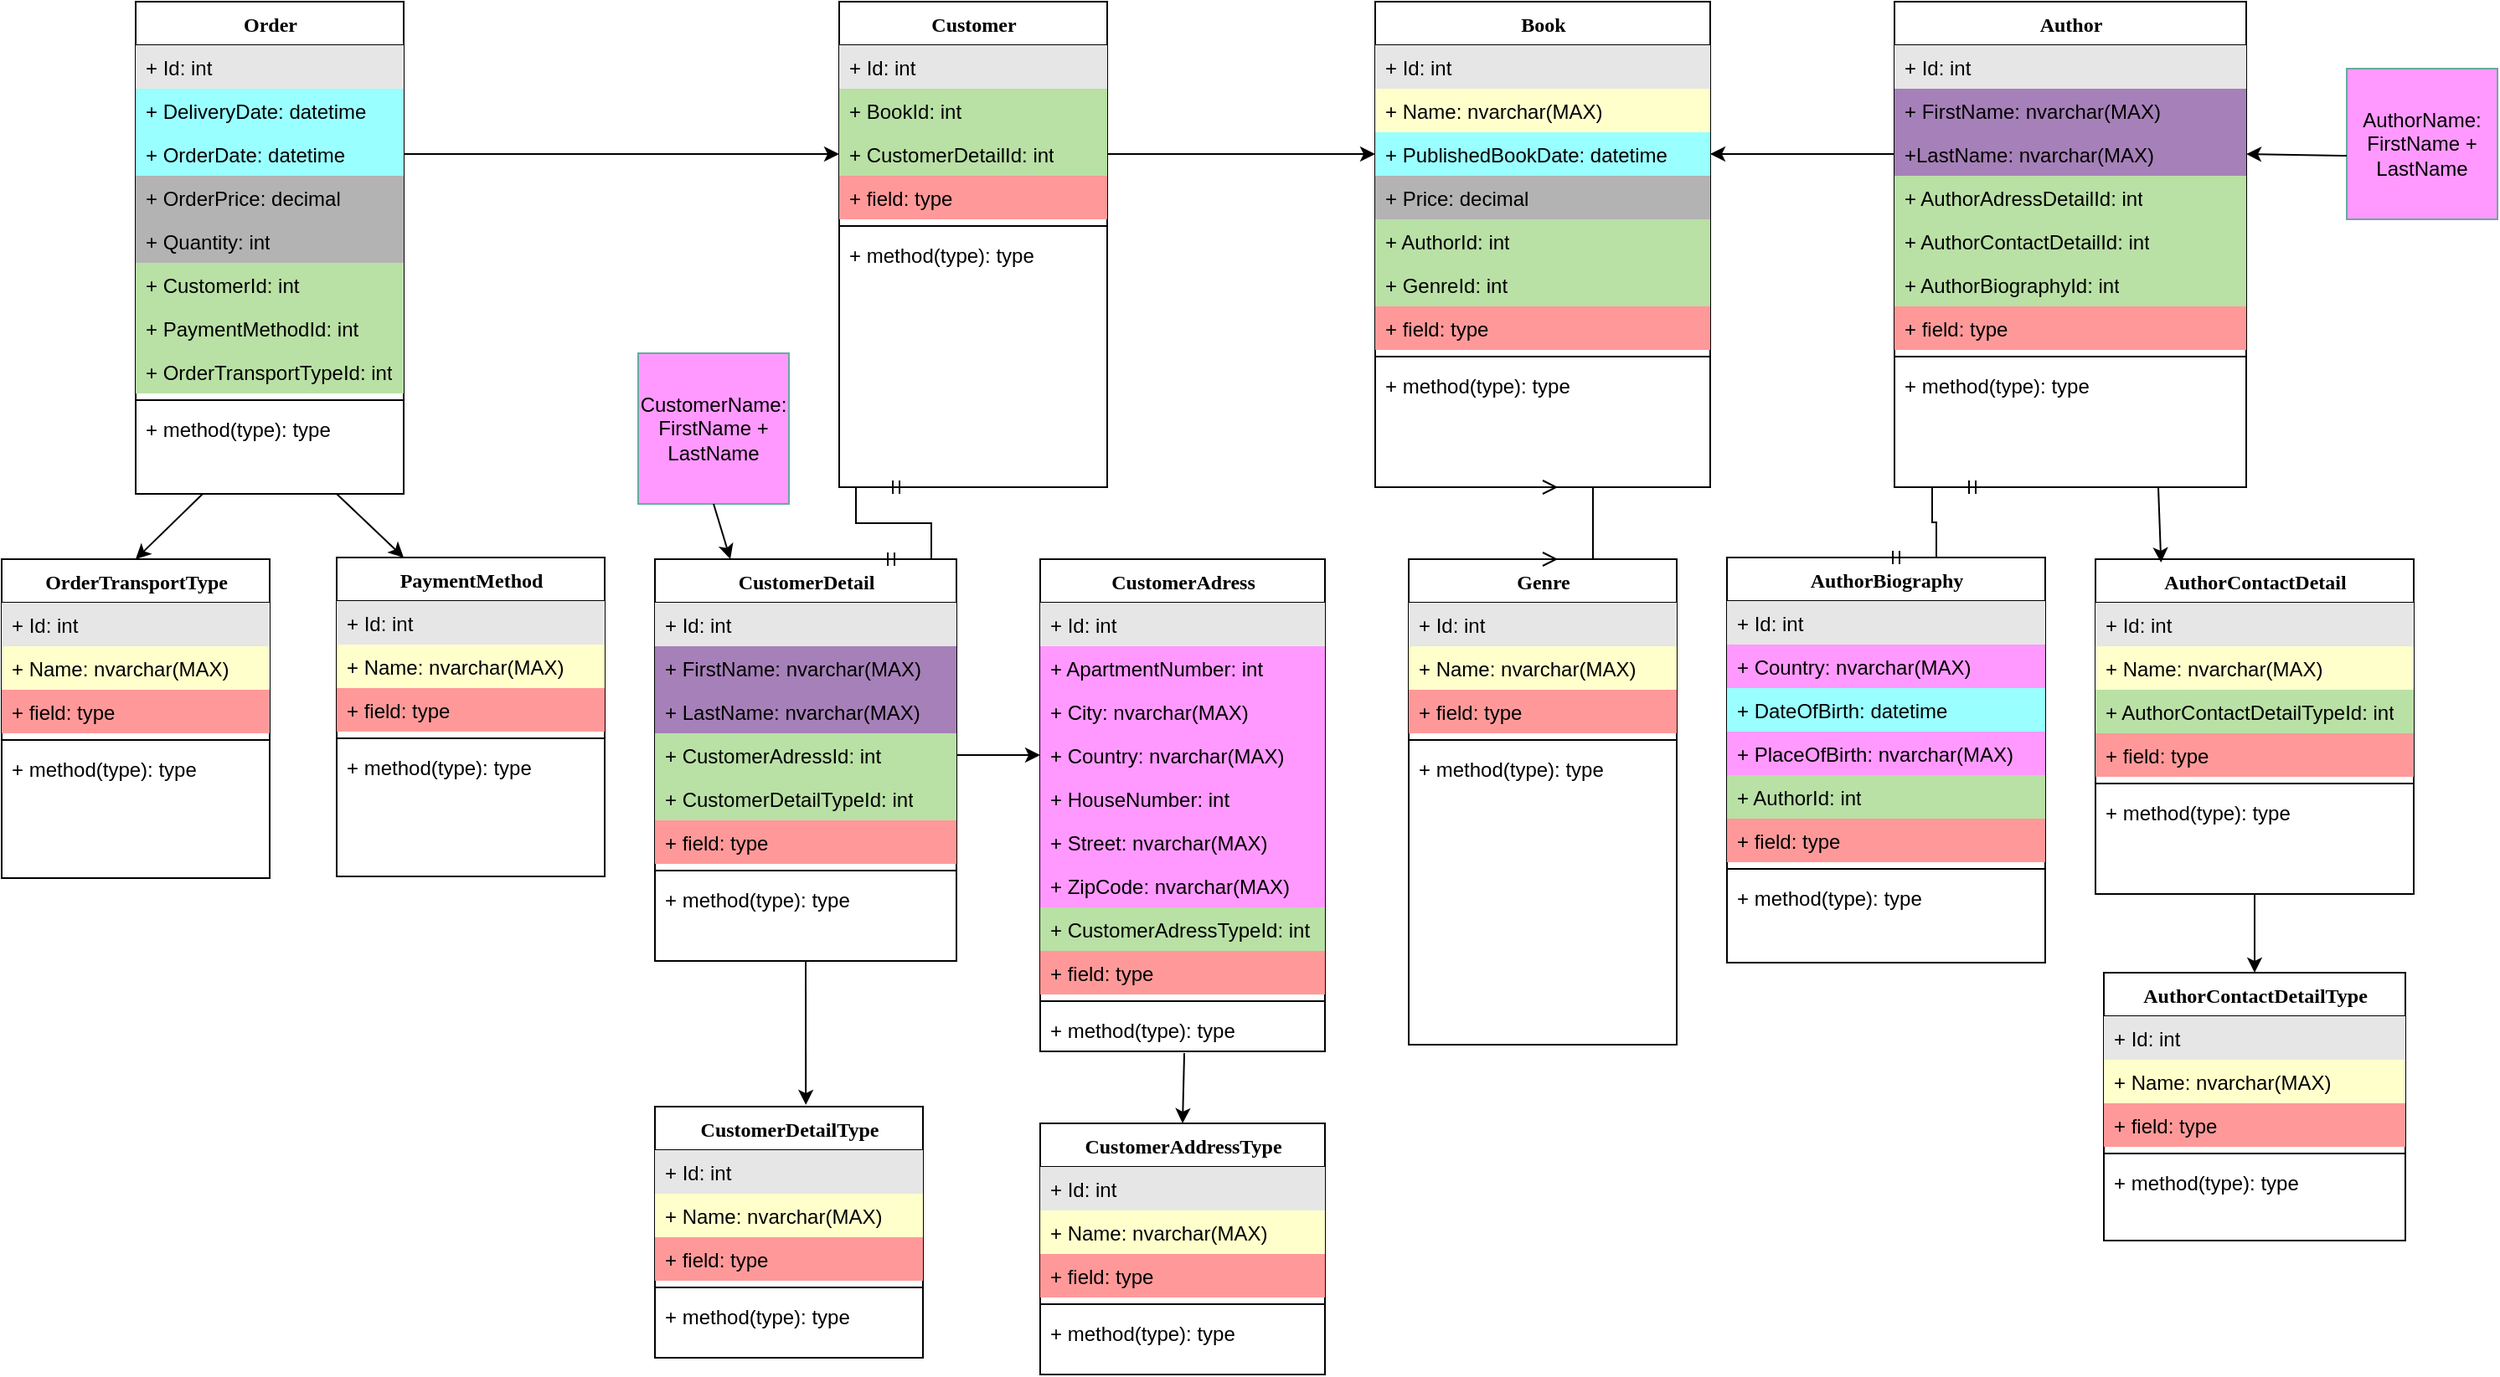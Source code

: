 <mxfile version="20.2.3" type="device"><diagram name="Page-1" id="9f46799a-70d6-7492-0946-bef42562c5a5"><mxGraphModel dx="2512" dy="762" grid="1" gridSize="10" guides="1" tooltips="1" connect="1" arrows="1" fold="1" page="1" pageScale="1" pageWidth="850" pageHeight="1400" background="none" math="0" shadow="0"><root><mxCell id="0"/><mxCell id="1" parent="0"/><mxCell id="78961159f06e98e8-17" value="Book" style="swimlane;html=1;fontStyle=1;align=center;verticalAlign=top;childLayout=stackLayout;horizontal=1;startSize=26;horizontalStack=0;resizeParent=1;resizeLast=0;collapsible=1;marginBottom=0;swimlaneFillColor=#ffffff;rounded=0;shadow=0;comic=0;labelBackgroundColor=none;strokeWidth=1;fillColor=none;fontFamily=Verdana;fontSize=12" parent="1" vertex="1"><mxGeometry x="280" width="200" height="290" as="geometry"/></mxCell><mxCell id="bBKAfZx2lUL6kzj6zF8t-5" value="+ Id: int" style="text;html=1;strokeColor=none;fillColor=#E6E6E6;align=left;verticalAlign=top;spacingLeft=4;spacingRight=4;whiteSpace=wrap;overflow=hidden;rotatable=0;points=[[0,0.5],[1,0.5]];portConstraint=eastwest;" parent="78961159f06e98e8-17" vertex="1"><mxGeometry y="26" width="200" height="26" as="geometry"/></mxCell><mxCell id="bBKAfZx2lUL6kzj6zF8t-16" value="+ Name: nvarchar(MAX)" style="text;html=1;strokeColor=none;fillColor=#FFFFCC;align=left;verticalAlign=top;spacingLeft=4;spacingRight=4;whiteSpace=wrap;overflow=hidden;rotatable=0;points=[[0,0.5],[1,0.5]];portConstraint=eastwest;" parent="78961159f06e98e8-17" vertex="1"><mxGeometry y="52" width="200" height="26" as="geometry"/></mxCell><mxCell id="78961159f06e98e8-23" value="+ PublishedBookDate: datetime" style="text;html=1;strokeColor=none;fillColor=#99FFFF;align=left;verticalAlign=top;spacingLeft=4;spacingRight=4;whiteSpace=wrap;overflow=hidden;rotatable=0;points=[[0,0.5],[1,0.5]];portConstraint=eastwest;" parent="78961159f06e98e8-17" vertex="1"><mxGeometry y="78" width="200" height="26" as="geometry"/></mxCell><mxCell id="78961159f06e98e8-25" value="+ Price: decimal" style="text;html=1;strokeColor=none;fillColor=#B3B3B3;align=left;verticalAlign=top;spacingLeft=4;spacingRight=4;whiteSpace=wrap;overflow=hidden;rotatable=0;points=[[0,0.5],[1,0.5]];portConstraint=eastwest;" parent="78961159f06e98e8-17" vertex="1"><mxGeometry y="104" width="200" height="26" as="geometry"/></mxCell><mxCell id="78961159f06e98e8-26" value="+ AuthorId: int" style="text;html=1;strokeColor=none;fillColor=#B9E0A5;align=left;verticalAlign=top;spacingLeft=4;spacingRight=4;whiteSpace=wrap;overflow=hidden;rotatable=0;points=[[0,0.5],[1,0.5]];portConstraint=eastwest;" parent="78961159f06e98e8-17" vertex="1"><mxGeometry y="130" width="200" height="26" as="geometry"/></mxCell><mxCell id="bBKAfZx2lUL6kzj6zF8t-27" value="+ GenreId: int" style="text;html=1;strokeColor=none;fillColor=#B9E0A5;align=left;verticalAlign=top;spacingLeft=4;spacingRight=4;whiteSpace=wrap;overflow=hidden;rotatable=0;points=[[0,0.5],[1,0.5]];portConstraint=eastwest;" parent="78961159f06e98e8-17" vertex="1"><mxGeometry y="156" width="200" height="26" as="geometry"/></mxCell><mxCell id="78961159f06e98e8-24" value="+ field: type" style="text;html=1;strokeColor=none;fillColor=#FF9999;align=left;verticalAlign=top;spacingLeft=4;spacingRight=4;whiteSpace=wrap;overflow=hidden;rotatable=0;points=[[0,0.5],[1,0.5]];portConstraint=eastwest;" parent="78961159f06e98e8-17" vertex="1"><mxGeometry y="182" width="200" height="26" as="geometry"/></mxCell><mxCell id="78961159f06e98e8-19" value="" style="line;html=1;strokeWidth=1;fillColor=none;align=left;verticalAlign=middle;spacingTop=-1;spacingLeft=3;spacingRight=3;rotatable=0;labelPosition=right;points=[];portConstraint=eastwest;" parent="78961159f06e98e8-17" vertex="1"><mxGeometry y="208" width="200" height="8" as="geometry"/></mxCell><mxCell id="78961159f06e98e8-27" value="+ method(type): type" style="text;html=1;strokeColor=none;fillColor=none;align=left;verticalAlign=top;spacingLeft=4;spacingRight=4;whiteSpace=wrap;overflow=hidden;rotatable=0;points=[[0,0.5],[1,0.5]];portConstraint=eastwest;" parent="78961159f06e98e8-17" vertex="1"><mxGeometry y="216" width="200" height="26" as="geometry"/></mxCell><mxCell id="78961159f06e98e8-30" value="Customer" style="swimlane;html=1;fontStyle=1;align=center;verticalAlign=top;childLayout=stackLayout;horizontal=1;startSize=26;horizontalStack=0;resizeParent=1;resizeLast=0;collapsible=1;marginBottom=0;swimlaneFillColor=#ffffff;rounded=0;shadow=0;comic=0;labelBackgroundColor=none;strokeWidth=1;fillColor=none;fontFamily=Verdana;fontSize=12" parent="1" vertex="1"><mxGeometry x="-40" width="160" height="290" as="geometry"/></mxCell><mxCell id="78961159f06e98e8-31" value="+ Id: int" style="text;html=1;strokeColor=none;fillColor=#E6E6E6;align=left;verticalAlign=top;spacingLeft=4;spacingRight=4;whiteSpace=wrap;overflow=hidden;rotatable=0;points=[[0,0.5],[1,0.5]];portConstraint=eastwest;" parent="78961159f06e98e8-30" vertex="1"><mxGeometry y="26" width="160" height="26" as="geometry"/></mxCell><mxCell id="78961159f06e98e8-33" value="+ BookId: int" style="text;html=1;strokeColor=none;fillColor=#B9E0A5;align=left;verticalAlign=top;spacingLeft=4;spacingRight=4;whiteSpace=wrap;overflow=hidden;rotatable=0;points=[[0,0.5],[1,0.5]];portConstraint=eastwest;" parent="78961159f06e98e8-30" vertex="1"><mxGeometry y="52" width="160" height="26" as="geometry"/></mxCell><mxCell id="78961159f06e98e8-32" value="+ CustomerDetailId: int" style="text;html=1;strokeColor=none;fillColor=#B9E0A5;align=left;verticalAlign=top;spacingLeft=4;spacingRight=4;whiteSpace=wrap;overflow=hidden;rotatable=0;points=[[0,0.5],[1,0.5]];portConstraint=eastwest;" parent="78961159f06e98e8-30" vertex="1"><mxGeometry y="78" width="160" height="26" as="geometry"/></mxCell><mxCell id="78961159f06e98e8-37" value="+ field: type" style="text;html=1;strokeColor=none;fillColor=#FF9999;align=left;verticalAlign=top;spacingLeft=4;spacingRight=4;whiteSpace=wrap;overflow=hidden;rotatable=0;points=[[0,0.5],[1,0.5]];portConstraint=eastwest;" parent="78961159f06e98e8-30" vertex="1"><mxGeometry y="104" width="160" height="26" as="geometry"/></mxCell><mxCell id="78961159f06e98e8-38" value="" style="line;html=1;strokeWidth=1;fillColor=none;align=left;verticalAlign=middle;spacingTop=-1;spacingLeft=3;spacingRight=3;rotatable=0;labelPosition=right;points=[];portConstraint=eastwest;" parent="78961159f06e98e8-30" vertex="1"><mxGeometry y="130" width="160" height="8" as="geometry"/></mxCell><mxCell id="78961159f06e98e8-42" value="+ method(type): type" style="text;html=1;strokeColor=none;fillColor=none;align=left;verticalAlign=top;spacingLeft=4;spacingRight=4;whiteSpace=wrap;overflow=hidden;rotatable=0;points=[[0,0.5],[1,0.5]];portConstraint=eastwest;" parent="78961159f06e98e8-30" vertex="1"><mxGeometry y="138" width="160" height="26" as="geometry"/></mxCell><mxCell id="78961159f06e98e8-43" value="Author" style="swimlane;html=1;fontStyle=1;align=center;verticalAlign=top;childLayout=stackLayout;horizontal=1;startSize=26;horizontalStack=0;resizeParent=1;resizeLast=0;collapsible=1;marginBottom=0;swimlaneFillColor=#ffffff;rounded=0;shadow=0;comic=0;labelBackgroundColor=none;strokeWidth=1;fillColor=none;fontFamily=Verdana;fontSize=12" parent="1" vertex="1"><mxGeometry x="590" width="210" height="290" as="geometry"/></mxCell><mxCell id="bBKAfZx2lUL6kzj6zF8t-6" value="+ Id: int" style="text;html=1;strokeColor=none;fillColor=#E6E6E6;align=left;verticalAlign=top;spacingLeft=4;spacingRight=4;whiteSpace=wrap;overflow=hidden;rotatable=0;points=[[0,0.5],[1,0.5]];portConstraint=eastwest;" parent="78961159f06e98e8-43" vertex="1"><mxGeometry y="26" width="210" height="26" as="geometry"/></mxCell><mxCell id="bBKAfZx2lUL6kzj6zF8t-18" value="+ FirstName: nvarchar(MAX)" style="text;html=1;strokeColor=none;fillColor=#A680B8;align=left;verticalAlign=top;spacingLeft=4;spacingRight=4;whiteSpace=wrap;overflow=hidden;rotatable=0;points=[[0,0.5],[1,0.5]];portConstraint=eastwest;" parent="78961159f06e98e8-43" vertex="1"><mxGeometry y="52" width="210" height="26" as="geometry"/></mxCell><mxCell id="bBKAfZx2lUL6kzj6zF8t-23" value="+LastName: nvarchar(MAX)" style="text;html=1;strokeColor=none;fillColor=#A680B8;align=left;verticalAlign=top;spacingLeft=4;spacingRight=4;whiteSpace=wrap;overflow=hidden;rotatable=0;points=[[0,0.5],[1,0.5]];portConstraint=eastwest;" parent="78961159f06e98e8-43" vertex="1"><mxGeometry y="78" width="210" height="26" as="geometry"/></mxCell><mxCell id="78961159f06e98e8-44" value="+ AuthorAdressDetailId: int" style="text;html=1;strokeColor=none;fillColor=#B9E0A5;align=left;verticalAlign=top;spacingLeft=4;spacingRight=4;whiteSpace=wrap;overflow=hidden;rotatable=0;points=[[0,0.5],[1,0.5]];portConstraint=eastwest;" parent="78961159f06e98e8-43" vertex="1"><mxGeometry y="104" width="210" height="26" as="geometry"/></mxCell><mxCell id="bBKAfZx2lUL6kzj6zF8t-28" value="+ AuthorContactDetailId: int" style="text;html=1;strokeColor=none;fillColor=#B9E0A5;align=left;verticalAlign=top;spacingLeft=4;spacingRight=4;whiteSpace=wrap;overflow=hidden;rotatable=0;points=[[0,0.5],[1,0.5]];portConstraint=eastwest;" parent="78961159f06e98e8-43" vertex="1"><mxGeometry y="130" width="210" height="26" as="geometry"/></mxCell><mxCell id="Cv-vcjB8VNs42ujeLgGY-19" value="+ AuthorBiographyId: int" style="text;html=1;strokeColor=none;fillColor=#B9E0A5;align=left;verticalAlign=top;spacingLeft=4;spacingRight=4;whiteSpace=wrap;overflow=hidden;rotatable=0;points=[[0,0.5],[1,0.5]];portConstraint=eastwest;" vertex="1" parent="78961159f06e98e8-43"><mxGeometry y="156" width="210" height="26" as="geometry"/></mxCell><mxCell id="78961159f06e98e8-50" value="+ field: type" style="text;html=1;strokeColor=none;fillColor=#FF9999;align=left;verticalAlign=top;spacingLeft=4;spacingRight=4;whiteSpace=wrap;overflow=hidden;rotatable=0;points=[[0,0.5],[1,0.5]];portConstraint=eastwest;" parent="78961159f06e98e8-43" vertex="1"><mxGeometry y="182" width="210" height="26" as="geometry"/></mxCell><mxCell id="78961159f06e98e8-51" value="" style="line;html=1;strokeWidth=1;fillColor=none;align=left;verticalAlign=middle;spacingTop=-1;spacingLeft=3;spacingRight=3;rotatable=0;labelPosition=right;points=[];portConstraint=eastwest;" parent="78961159f06e98e8-43" vertex="1"><mxGeometry y="208" width="210" height="8" as="geometry"/></mxCell><mxCell id="78961159f06e98e8-53" value="+ method(type): type" style="text;html=1;strokeColor=none;fillColor=none;align=left;verticalAlign=top;spacingLeft=4;spacingRight=4;whiteSpace=wrap;overflow=hidden;rotatable=0;points=[[0,0.5],[1,0.5]];portConstraint=eastwest;" parent="78961159f06e98e8-43" vertex="1"><mxGeometry y="216" width="210" height="26" as="geometry"/></mxCell><mxCell id="78961159f06e98e8-56" value="AuthorContactDetail" style="swimlane;html=1;fontStyle=1;align=center;verticalAlign=top;childLayout=stackLayout;horizontal=1;startSize=26;horizontalStack=0;resizeParent=1;resizeLast=0;collapsible=1;marginBottom=0;swimlaneFillColor=#ffffff;rounded=0;shadow=0;comic=0;labelBackgroundColor=none;strokeWidth=1;fillColor=none;fontFamily=Verdana;fontSize=12" parent="1" vertex="1"><mxGeometry x="710" y="333" width="190" height="200" as="geometry"/></mxCell><mxCell id="bBKAfZx2lUL6kzj6zF8t-7" value="+ Id: int" style="text;html=1;strokeColor=none;fillColor=#E6E6E6;align=left;verticalAlign=top;spacingLeft=4;spacingRight=4;whiteSpace=wrap;overflow=hidden;rotatable=0;points=[[0,0.5],[1,0.5]];portConstraint=eastwest;" parent="78961159f06e98e8-56" vertex="1"><mxGeometry y="26" width="190" height="26" as="geometry"/></mxCell><mxCell id="bBKAfZx2lUL6kzj6zF8t-19" value="+ Name: nvarchar(MAX)" style="text;html=1;strokeColor=none;fillColor=#FFFFCC;align=left;verticalAlign=top;spacingLeft=4;spacingRight=4;whiteSpace=wrap;overflow=hidden;rotatable=0;points=[[0,0.5],[1,0.5]];portConstraint=eastwest;" parent="78961159f06e98e8-56" vertex="1"><mxGeometry y="52" width="190" height="26" as="geometry"/></mxCell><mxCell id="bBKAfZx2lUL6kzj6zF8t-43" value="+ AuthorContactDetailTypeId: int" style="text;html=1;strokeColor=none;fillColor=#B9E0A5;align=left;verticalAlign=top;spacingLeft=4;spacingRight=4;whiteSpace=wrap;overflow=hidden;rotatable=0;points=[[0,0.5],[1,0.5]];portConstraint=eastwest;" parent="78961159f06e98e8-56" vertex="1"><mxGeometry y="78" width="190" height="26" as="geometry"/></mxCell><mxCell id="78961159f06e98e8-63" value="+ field: type" style="text;html=1;strokeColor=none;fillColor=#FF9999;align=left;verticalAlign=top;spacingLeft=4;spacingRight=4;whiteSpace=wrap;overflow=hidden;rotatable=0;points=[[0,0.5],[1,0.5]];portConstraint=eastwest;" parent="78961159f06e98e8-56" vertex="1"><mxGeometry y="104" width="190" height="26" as="geometry"/></mxCell><mxCell id="78961159f06e98e8-64" value="" style="line;html=1;strokeWidth=1;fillColor=none;align=left;verticalAlign=middle;spacingTop=-1;spacingLeft=3;spacingRight=3;rotatable=0;labelPosition=right;points=[];portConstraint=eastwest;" parent="78961159f06e98e8-56" vertex="1"><mxGeometry y="130" width="190" height="8" as="geometry"/></mxCell><mxCell id="78961159f06e98e8-68" value="+ method(type): type" style="text;html=1;strokeColor=none;fillColor=none;align=left;verticalAlign=top;spacingLeft=4;spacingRight=4;whiteSpace=wrap;overflow=hidden;rotatable=0;points=[[0,0.5],[1,0.5]];portConstraint=eastwest;" parent="78961159f06e98e8-56" vertex="1"><mxGeometry y="138" width="190" height="26" as="geometry"/></mxCell><mxCell id="78961159f06e98e8-69" value="Order" style="swimlane;html=1;fontStyle=1;align=center;verticalAlign=top;childLayout=stackLayout;horizontal=1;startSize=26;horizontalStack=0;resizeParent=1;resizeLast=0;collapsible=1;marginBottom=0;swimlaneFillColor=#ffffff;rounded=0;shadow=0;comic=0;labelBackgroundColor=none;strokeWidth=1;fillColor=none;fontFamily=Verdana;fontSize=12" parent="1" vertex="1"><mxGeometry x="-460" width="160" height="294" as="geometry"/></mxCell><mxCell id="bBKAfZx2lUL6kzj6zF8t-8" value="+ Id: int" style="text;html=1;strokeColor=none;fillColor=#E6E6E6;align=left;verticalAlign=top;spacingLeft=4;spacingRight=4;whiteSpace=wrap;overflow=hidden;rotatable=0;points=[[0,0.5],[1,0.5]];portConstraint=eastwest;" parent="78961159f06e98e8-69" vertex="1"><mxGeometry y="26" width="160" height="26" as="geometry"/></mxCell><mxCell id="78961159f06e98e8-70" value="+ DeliveryDate: datetime" style="text;html=1;strokeColor=none;fillColor=#99FFFF;align=left;verticalAlign=top;spacingLeft=4;spacingRight=4;whiteSpace=wrap;overflow=hidden;rotatable=0;points=[[0,0.5],[1,0.5]];portConstraint=eastwest;" parent="78961159f06e98e8-69" vertex="1"><mxGeometry y="52" width="160" height="26" as="geometry"/></mxCell><mxCell id="bBKAfZx2lUL6kzj6zF8t-33" value="+ OrderDate: datetime" style="text;html=1;strokeColor=none;fillColor=#99FFFF;align=left;verticalAlign=top;spacingLeft=4;spacingRight=4;whiteSpace=wrap;overflow=hidden;rotatable=0;points=[[0,0.5],[1,0.5]];portConstraint=eastwest;" parent="78961159f06e98e8-69" vertex="1"><mxGeometry y="78" width="160" height="26" as="geometry"/></mxCell><mxCell id="78961159f06e98e8-71" value="+ OrderPrice: decimal" style="text;html=1;strokeColor=none;fillColor=#B3B3B3;align=left;verticalAlign=top;spacingLeft=4;spacingRight=4;whiteSpace=wrap;overflow=hidden;rotatable=0;points=[[0,0.5],[1,0.5]];portConstraint=eastwest;" parent="78961159f06e98e8-69" vertex="1"><mxGeometry y="104" width="160" height="26" as="geometry"/></mxCell><mxCell id="78961159f06e98e8-72" value="+ Quantity: int" style="text;html=1;strokeColor=none;fillColor=#B3B3B3;align=left;verticalAlign=top;spacingLeft=4;spacingRight=4;whiteSpace=wrap;overflow=hidden;rotatable=0;points=[[0,0.5],[1,0.5]];portConstraint=eastwest;" parent="78961159f06e98e8-69" vertex="1"><mxGeometry y="130" width="160" height="26" as="geometry"/></mxCell><mxCell id="78961159f06e98e8-75" value="+ CustomerId: int" style="text;html=1;strokeColor=none;fillColor=#B9E0A5;align=left;verticalAlign=top;spacingLeft=4;spacingRight=4;whiteSpace=wrap;overflow=hidden;rotatable=0;points=[[0,0.5],[1,0.5]];portConstraint=eastwest;" parent="78961159f06e98e8-69" vertex="1"><mxGeometry y="156" width="160" height="26" as="geometry"/></mxCell><mxCell id="78961159f06e98e8-76" value="+ PaymentMethodId: int" style="text;html=1;strokeColor=none;fillColor=#B9E0A5;align=left;verticalAlign=top;spacingLeft=4;spacingRight=4;whiteSpace=wrap;overflow=hidden;rotatable=0;points=[[0,0.5],[1,0.5]];portConstraint=eastwest;" parent="78961159f06e98e8-69" vertex="1"><mxGeometry y="182" width="160" height="26" as="geometry"/></mxCell><mxCell id="bBKAfZx2lUL6kzj6zF8t-34" value="+ OrderTransportTypeId: int" style="text;html=1;strokeColor=none;fillColor=#B9E0A5;align=left;verticalAlign=top;spacingLeft=4;spacingRight=4;whiteSpace=wrap;overflow=hidden;rotatable=0;points=[[0,0.5],[1,0.5]];portConstraint=eastwest;" parent="78961159f06e98e8-69" vertex="1"><mxGeometry y="208" width="160" height="26" as="geometry"/></mxCell><mxCell id="78961159f06e98e8-77" value="" style="line;html=1;strokeWidth=1;fillColor=none;align=left;verticalAlign=middle;spacingTop=-1;spacingLeft=3;spacingRight=3;rotatable=0;labelPosition=right;points=[];portConstraint=eastwest;" parent="78961159f06e98e8-69" vertex="1"><mxGeometry y="234" width="160" height="8" as="geometry"/></mxCell><mxCell id="78961159f06e98e8-81" value="+ method(type): type" style="text;html=1;strokeColor=none;fillColor=none;align=left;verticalAlign=top;spacingLeft=4;spacingRight=4;whiteSpace=wrap;overflow=hidden;rotatable=0;points=[[0,0.5],[1,0.5]];portConstraint=eastwest;" parent="78961159f06e98e8-69" vertex="1"><mxGeometry y="242" width="160" height="26" as="geometry"/></mxCell><mxCell id="78961159f06e98e8-108" value="AuthorContactDetailType" style="swimlane;html=1;fontStyle=1;align=center;verticalAlign=top;childLayout=stackLayout;horizontal=1;startSize=26;horizontalStack=0;resizeParent=1;resizeLast=0;collapsible=1;marginBottom=0;swimlaneFillColor=#ffffff;rounded=0;shadow=0;comic=0;labelBackgroundColor=none;strokeWidth=1;fillColor=none;fontFamily=Verdana;fontSize=12" parent="1" vertex="1"><mxGeometry x="715" y="580" width="180" height="160" as="geometry"/></mxCell><mxCell id="bBKAfZx2lUL6kzj6zF8t-11" value="+ Id: int" style="text;html=1;strokeColor=none;fillColor=#E6E6E6;align=left;verticalAlign=top;spacingLeft=4;spacingRight=4;whiteSpace=wrap;overflow=hidden;rotatable=0;points=[[0,0.5],[1,0.5]];portConstraint=eastwest;" parent="78961159f06e98e8-108" vertex="1"><mxGeometry y="26" width="180" height="26" as="geometry"/></mxCell><mxCell id="bBKAfZx2lUL6kzj6zF8t-20" value="+ Name: nvarchar(MAX)" style="text;html=1;strokeColor=none;fillColor=#FFFFCC;align=left;verticalAlign=top;spacingLeft=4;spacingRight=4;whiteSpace=wrap;overflow=hidden;rotatable=0;points=[[0,0.5],[1,0.5]];portConstraint=eastwest;" parent="78961159f06e98e8-108" vertex="1"><mxGeometry y="52" width="180" height="26" as="geometry"/></mxCell><mxCell id="78961159f06e98e8-110" value="+ field: type" style="text;html=1;strokeColor=none;fillColor=#FF9999;align=left;verticalAlign=top;spacingLeft=4;spacingRight=4;whiteSpace=wrap;overflow=hidden;rotatable=0;points=[[0,0.5],[1,0.5]];portConstraint=eastwest;" parent="78961159f06e98e8-108" vertex="1"><mxGeometry y="78" width="180" height="26" as="geometry"/></mxCell><mxCell id="78961159f06e98e8-116" value="" style="line;html=1;strokeWidth=1;fillColor=none;align=left;verticalAlign=middle;spacingTop=-1;spacingLeft=3;spacingRight=3;rotatable=0;labelPosition=right;points=[];portConstraint=eastwest;" parent="78961159f06e98e8-108" vertex="1"><mxGeometry y="104" width="180" height="8" as="geometry"/></mxCell><mxCell id="78961159f06e98e8-120" value="+ method(type): type" style="text;html=1;strokeColor=none;fillColor=none;align=left;verticalAlign=top;spacingLeft=4;spacingRight=4;whiteSpace=wrap;overflow=hidden;rotatable=0;points=[[0,0.5],[1,0.5]];portConstraint=eastwest;" parent="78961159f06e98e8-108" vertex="1"><mxGeometry y="112" width="180" height="26" as="geometry"/></mxCell><mxCell id="usamDfn8afxX7QhNEIkh-2" value="CustomerDetail" style="swimlane;html=1;fontStyle=1;align=center;verticalAlign=top;childLayout=stackLayout;horizontal=1;startSize=26;horizontalStack=0;resizeParent=1;resizeLast=0;collapsible=1;marginBottom=0;swimlaneFillColor=#ffffff;rounded=0;shadow=0;comic=0;labelBackgroundColor=none;strokeWidth=1;fillColor=none;fontFamily=Verdana;fontSize=12" parent="1" vertex="1"><mxGeometry x="-150" y="333" width="180" height="240" as="geometry"/></mxCell><mxCell id="bBKAfZx2lUL6kzj6zF8t-2" value="+ Id: int" style="text;html=1;strokeColor=none;fillColor=#E6E6E6;align=left;verticalAlign=top;spacingLeft=4;spacingRight=4;whiteSpace=wrap;overflow=hidden;rotatable=0;points=[[0,0.5],[1,0.5]];portConstraint=eastwest;" parent="usamDfn8afxX7QhNEIkh-2" vertex="1"><mxGeometry y="26" width="180" height="26" as="geometry"/></mxCell><mxCell id="usamDfn8afxX7QhNEIkh-3" value="+ FirstName: nvarchar(MAX)" style="text;html=1;strokeColor=none;fillColor=#A680B8;align=left;verticalAlign=top;spacingLeft=4;spacingRight=4;whiteSpace=wrap;overflow=hidden;rotatable=0;points=[[0,0.5],[1,0.5]];portConstraint=eastwest;" parent="usamDfn8afxX7QhNEIkh-2" vertex="1"><mxGeometry y="52" width="180" height="26" as="geometry"/></mxCell><mxCell id="usamDfn8afxX7QhNEIkh-4" value="+ LastName: nvarchar(MAX)" style="text;html=1;strokeColor=none;fillColor=#A680B8;align=left;verticalAlign=top;spacingLeft=4;spacingRight=4;whiteSpace=wrap;overflow=hidden;rotatable=0;points=[[0,0.5],[1,0.5]];portConstraint=eastwest;" parent="usamDfn8afxX7QhNEIkh-2" vertex="1"><mxGeometry y="78" width="180" height="26" as="geometry"/></mxCell><mxCell id="usamDfn8afxX7QhNEIkh-5" value="+ CustomerAdressId: int" style="text;html=1;strokeColor=none;fillColor=#B9E0A5;align=left;verticalAlign=top;spacingLeft=4;spacingRight=4;whiteSpace=wrap;overflow=hidden;rotatable=0;points=[[0,0.5],[1,0.5]];portConstraint=eastwest;" parent="usamDfn8afxX7QhNEIkh-2" vertex="1"><mxGeometry y="104" width="180" height="26" as="geometry"/></mxCell><mxCell id="usamDfn8afxX7QhNEIkh-6" value="+ CustomerDetailTypeId: int" style="text;html=1;strokeColor=none;fillColor=#B9E0A5;align=left;verticalAlign=top;spacingLeft=4;spacingRight=4;whiteSpace=wrap;overflow=hidden;rotatable=0;points=[[0,0.5],[1,0.5]];portConstraint=eastwest;" parent="usamDfn8afxX7QhNEIkh-2" vertex="1"><mxGeometry y="130" width="180" height="26" as="geometry"/></mxCell><mxCell id="usamDfn8afxX7QhNEIkh-8" value="+ field: type" style="text;html=1;strokeColor=none;fillColor=#FF9999;align=left;verticalAlign=top;spacingLeft=4;spacingRight=4;whiteSpace=wrap;overflow=hidden;rotatable=0;points=[[0,0.5],[1,0.5]];portConstraint=eastwest;" parent="usamDfn8afxX7QhNEIkh-2" vertex="1"><mxGeometry y="156" width="180" height="26" as="geometry"/></mxCell><mxCell id="usamDfn8afxX7QhNEIkh-9" value="" style="line;html=1;strokeWidth=1;fillColor=none;align=left;verticalAlign=middle;spacingTop=-1;spacingLeft=3;spacingRight=3;rotatable=0;labelPosition=right;points=[];portConstraint=eastwest;" parent="usamDfn8afxX7QhNEIkh-2" vertex="1"><mxGeometry y="182" width="180" height="8" as="geometry"/></mxCell><mxCell id="usamDfn8afxX7QhNEIkh-12" value="+ method(type): type" style="text;html=1;strokeColor=none;fillColor=none;align=left;verticalAlign=top;spacingLeft=4;spacingRight=4;whiteSpace=wrap;overflow=hidden;rotatable=0;points=[[0,0.5],[1,0.5]];portConstraint=eastwest;" parent="usamDfn8afxX7QhNEIkh-2" vertex="1"><mxGeometry y="190" width="180" height="26" as="geometry"/></mxCell><mxCell id="usamDfn8afxX7QhNEIkh-13" value="CustomerDetailType" style="swimlane;html=1;fontStyle=1;align=center;verticalAlign=top;childLayout=stackLayout;horizontal=1;startSize=26;horizontalStack=0;resizeParent=1;resizeLast=0;collapsible=1;marginBottom=0;swimlaneFillColor=#ffffff;rounded=0;shadow=0;comic=0;labelBackgroundColor=none;strokeWidth=1;fillColor=none;fontFamily=Verdana;fontSize=12" parent="1" vertex="1"><mxGeometry x="-150" y="660" width="160" height="150" as="geometry"/></mxCell><mxCell id="bBKAfZx2lUL6kzj6zF8t-9" value="+ Id: int" style="text;html=1;strokeColor=none;fillColor=#E6E6E6;align=left;verticalAlign=top;spacingLeft=4;spacingRight=4;whiteSpace=wrap;overflow=hidden;rotatable=0;points=[[0,0.5],[1,0.5]];portConstraint=eastwest;" parent="usamDfn8afxX7QhNEIkh-13" vertex="1"><mxGeometry y="26" width="160" height="26" as="geometry"/></mxCell><mxCell id="bBKAfZx2lUL6kzj6zF8t-14" value="+ Name: nvarchar(MAX)" style="text;html=1;strokeColor=none;fillColor=#FFFFCC;align=left;verticalAlign=top;spacingLeft=4;spacingRight=4;whiteSpace=wrap;overflow=hidden;rotatable=0;points=[[0,0.5],[1,0.5]];portConstraint=eastwest;" parent="usamDfn8afxX7QhNEIkh-13" vertex="1"><mxGeometry y="52" width="160" height="26" as="geometry"/></mxCell><mxCell id="usamDfn8afxX7QhNEIkh-19" value="+ field: type" style="text;html=1;strokeColor=none;fillColor=#FF9999;align=left;verticalAlign=top;spacingLeft=4;spacingRight=4;whiteSpace=wrap;overflow=hidden;rotatable=0;points=[[0,0.5],[1,0.5]];portConstraint=eastwest;" parent="usamDfn8afxX7QhNEIkh-13" vertex="1"><mxGeometry y="78" width="160" height="26" as="geometry"/></mxCell><mxCell id="usamDfn8afxX7QhNEIkh-20" value="" style="line;html=1;strokeWidth=1;fillColor=none;align=left;verticalAlign=middle;spacingTop=-1;spacingLeft=3;spacingRight=3;rotatable=0;labelPosition=right;points=[];portConstraint=eastwest;" parent="usamDfn8afxX7QhNEIkh-13" vertex="1"><mxGeometry y="104" width="160" height="8" as="geometry"/></mxCell><mxCell id="usamDfn8afxX7QhNEIkh-23" value="+ method(type): type" style="text;html=1;strokeColor=none;fillColor=none;align=left;verticalAlign=top;spacingLeft=4;spacingRight=4;whiteSpace=wrap;overflow=hidden;rotatable=0;points=[[0,0.5],[1,0.5]];portConstraint=eastwest;" parent="usamDfn8afxX7QhNEIkh-13" vertex="1"><mxGeometry y="112" width="160" height="26" as="geometry"/></mxCell><mxCell id="usamDfn8afxX7QhNEIkh-24" value="CustomerAdress" style="swimlane;html=1;fontStyle=1;align=center;verticalAlign=top;childLayout=stackLayout;horizontal=1;startSize=26;horizontalStack=0;resizeParent=1;resizeLast=0;collapsible=1;marginBottom=0;swimlaneFillColor=#ffffff;rounded=0;shadow=0;comic=0;labelBackgroundColor=none;strokeWidth=1;fillColor=none;fontFamily=Verdana;fontSize=12" parent="1" vertex="1"><mxGeometry x="80" y="333" width="170" height="294" as="geometry"/></mxCell><mxCell id="bBKAfZx2lUL6kzj6zF8t-3" value="+ Id: int" style="text;html=1;strokeColor=none;fillColor=#E6E6E6;align=left;verticalAlign=top;spacingLeft=4;spacingRight=4;whiteSpace=wrap;overflow=hidden;rotatable=0;points=[[0,0.5],[1,0.5]];portConstraint=eastwest;" parent="usamDfn8afxX7QhNEIkh-24" vertex="1"><mxGeometry y="26" width="170" height="26" as="geometry"/></mxCell><mxCell id="bBKAfZx2lUL6kzj6zF8t-26" value="+ ApartmentNumber: int" style="text;html=1;strokeColor=none;fillColor=#FF99FF;align=left;verticalAlign=top;spacingLeft=4;spacingRight=4;whiteSpace=wrap;overflow=hidden;rotatable=0;points=[[0,0.5],[1,0.5]];portConstraint=eastwest;" parent="usamDfn8afxX7QhNEIkh-24" vertex="1"><mxGeometry y="52" width="170" height="26" as="geometry"/></mxCell><mxCell id="usamDfn8afxX7QhNEIkh-26" value="+ City: nvarchar(MAX)" style="text;html=1;strokeColor=none;fillColor=#FF99FF;align=left;verticalAlign=top;spacingLeft=4;spacingRight=4;whiteSpace=wrap;overflow=hidden;rotatable=0;points=[[0,0.5],[1,0.5]];portConstraint=eastwest;" parent="usamDfn8afxX7QhNEIkh-24" vertex="1"><mxGeometry y="78" width="170" height="26" as="geometry"/></mxCell><mxCell id="usamDfn8afxX7QhNEIkh-25" value="+ Country: nvarchar(MAX)" style="text;html=1;strokeColor=none;fillColor=#FF99FF;align=left;verticalAlign=top;spacingLeft=4;spacingRight=4;whiteSpace=wrap;overflow=hidden;rotatable=0;points=[[0,0.5],[1,0.5]];portConstraint=eastwest;" parent="usamDfn8afxX7QhNEIkh-24" vertex="1"><mxGeometry y="104" width="170" height="26" as="geometry"/></mxCell><mxCell id="bBKAfZx2lUL6kzj6zF8t-25" value="+ HouseNumber: int" style="text;html=1;strokeColor=none;fillColor=#FF99FF;align=left;verticalAlign=top;spacingLeft=4;spacingRight=4;whiteSpace=wrap;overflow=hidden;rotatable=0;points=[[0,0.5],[1,0.5]];portConstraint=eastwest;" parent="usamDfn8afxX7QhNEIkh-24" vertex="1"><mxGeometry y="130" width="170" height="26" as="geometry"/></mxCell><mxCell id="bBKAfZx2lUL6kzj6zF8t-24" value="+ Street: nvarchar(MAX)" style="text;html=1;strokeColor=none;fillColor=#FF99FF;align=left;verticalAlign=top;spacingLeft=4;spacingRight=4;whiteSpace=wrap;overflow=hidden;rotatable=0;points=[[0,0.5],[1,0.5]];portConstraint=eastwest;" parent="usamDfn8afxX7QhNEIkh-24" vertex="1"><mxGeometry y="156" width="170" height="26" as="geometry"/></mxCell><mxCell id="usamDfn8afxX7QhNEIkh-27" value="+ ZipCode: nvarchar(MAX)" style="text;html=1;strokeColor=none;fillColor=#FF99FF;align=left;verticalAlign=top;spacingLeft=4;spacingRight=4;whiteSpace=wrap;overflow=hidden;rotatable=0;points=[[0,0.5],[1,0.5]];portConstraint=eastwest;" parent="usamDfn8afxX7QhNEIkh-24" vertex="1"><mxGeometry y="182" width="170" height="26" as="geometry"/></mxCell><mxCell id="usamDfn8afxX7QhNEIkh-28" value="+ CustomerAdressTypeId: int" style="text;html=1;strokeColor=none;fillColor=#B9E0A5;align=left;verticalAlign=top;spacingLeft=4;spacingRight=4;whiteSpace=wrap;overflow=hidden;rotatable=0;points=[[0,0.5],[1,0.5]];portConstraint=eastwest;" parent="usamDfn8afxX7QhNEIkh-24" vertex="1"><mxGeometry y="208" width="170" height="26" as="geometry"/></mxCell><mxCell id="usamDfn8afxX7QhNEIkh-30" value="+ field: type" style="text;html=1;strokeColor=none;fillColor=#FF9999;align=left;verticalAlign=top;spacingLeft=4;spacingRight=4;whiteSpace=wrap;overflow=hidden;rotatable=0;points=[[0,0.5],[1,0.5]];portConstraint=eastwest;" parent="usamDfn8afxX7QhNEIkh-24" vertex="1"><mxGeometry y="234" width="170" height="26" as="geometry"/></mxCell><mxCell id="usamDfn8afxX7QhNEIkh-31" value="" style="line;html=1;strokeWidth=1;fillColor=none;align=left;verticalAlign=middle;spacingTop=-1;spacingLeft=3;spacingRight=3;rotatable=0;labelPosition=right;points=[];portConstraint=eastwest;" parent="usamDfn8afxX7QhNEIkh-24" vertex="1"><mxGeometry y="260" width="170" height="8" as="geometry"/></mxCell><mxCell id="usamDfn8afxX7QhNEIkh-34" value="+ method(type): type" style="text;html=1;strokeColor=none;fillColor=none;align=left;verticalAlign=top;spacingLeft=4;spacingRight=4;whiteSpace=wrap;overflow=hidden;rotatable=0;points=[[0,0.5],[1,0.5]];portConstraint=eastwest;" parent="usamDfn8afxX7QhNEIkh-24" vertex="1"><mxGeometry y="268" width="170" height="26" as="geometry"/></mxCell><mxCell id="usamDfn8afxX7QhNEIkh-35" value="CustomerAddressType" style="swimlane;html=1;fontStyle=1;align=center;verticalAlign=top;childLayout=stackLayout;horizontal=1;startSize=26;horizontalStack=0;resizeParent=1;resizeLast=0;collapsible=1;marginBottom=0;swimlaneFillColor=#ffffff;rounded=0;shadow=0;comic=0;labelBackgroundColor=none;strokeWidth=1;fillColor=none;fontFamily=Verdana;fontSize=12" parent="1" vertex="1"><mxGeometry x="80" y="670" width="170" height="150" as="geometry"/></mxCell><mxCell id="bBKAfZx2lUL6kzj6zF8t-10" value="+ Id: int" style="text;html=1;strokeColor=none;fillColor=#E6E6E6;align=left;verticalAlign=top;spacingLeft=4;spacingRight=4;whiteSpace=wrap;overflow=hidden;rotatable=0;points=[[0,0.5],[1,0.5]];portConstraint=eastwest;" parent="usamDfn8afxX7QhNEIkh-35" vertex="1"><mxGeometry y="26" width="170" height="26" as="geometry"/></mxCell><mxCell id="bBKAfZx2lUL6kzj6zF8t-15" value="+ Name: nvarchar(MAX)" style="text;html=1;strokeColor=none;fillColor=#FFFFCC;align=left;verticalAlign=top;spacingLeft=4;spacingRight=4;whiteSpace=wrap;overflow=hidden;rotatable=0;points=[[0,0.5],[1,0.5]];portConstraint=eastwest;" parent="usamDfn8afxX7QhNEIkh-35" vertex="1"><mxGeometry y="52" width="170" height="26" as="geometry"/></mxCell><mxCell id="usamDfn8afxX7QhNEIkh-41" value="+ field: type" style="text;html=1;strokeColor=none;fillColor=#FF9999;align=left;verticalAlign=top;spacingLeft=4;spacingRight=4;whiteSpace=wrap;overflow=hidden;rotatable=0;points=[[0,0.5],[1,0.5]];portConstraint=eastwest;" parent="usamDfn8afxX7QhNEIkh-35" vertex="1"><mxGeometry y="78" width="170" height="26" as="geometry"/></mxCell><mxCell id="usamDfn8afxX7QhNEIkh-42" value="" style="line;html=1;strokeWidth=1;fillColor=none;align=left;verticalAlign=middle;spacingTop=-1;spacingLeft=3;spacingRight=3;rotatable=0;labelPosition=right;points=[];portConstraint=eastwest;" parent="usamDfn8afxX7QhNEIkh-35" vertex="1"><mxGeometry y="104" width="170" height="8" as="geometry"/></mxCell><mxCell id="usamDfn8afxX7QhNEIkh-45" value="+ method(type): type" style="text;html=1;strokeColor=none;fillColor=none;align=left;verticalAlign=top;spacingLeft=4;spacingRight=4;whiteSpace=wrap;overflow=hidden;rotatable=0;points=[[0,0.5],[1,0.5]];portConstraint=eastwest;" parent="usamDfn8afxX7QhNEIkh-35" vertex="1"><mxGeometry y="112" width="170" height="26" as="geometry"/></mxCell><mxCell id="usamDfn8afxX7QhNEIkh-46" value="Genre" style="swimlane;html=1;fontStyle=1;align=center;verticalAlign=top;childLayout=stackLayout;horizontal=1;startSize=26;horizontalStack=0;resizeParent=1;resizeLast=0;collapsible=1;marginBottom=0;swimlaneFillColor=#ffffff;rounded=0;shadow=0;comic=0;labelBackgroundColor=none;strokeWidth=1;fillColor=none;fontFamily=Verdana;fontSize=12" parent="1" vertex="1"><mxGeometry x="300" y="333" width="160" height="290" as="geometry"/></mxCell><mxCell id="bBKAfZx2lUL6kzj6zF8t-4" value="+ Id: int" style="text;html=1;strokeColor=none;fillColor=#E6E6E6;align=left;verticalAlign=top;spacingLeft=4;spacingRight=4;whiteSpace=wrap;overflow=hidden;rotatable=0;points=[[0,0.5],[1,0.5]];portConstraint=eastwest;" parent="usamDfn8afxX7QhNEIkh-46" vertex="1"><mxGeometry y="26" width="160" height="26" as="geometry"/></mxCell><mxCell id="bBKAfZx2lUL6kzj6zF8t-17" value="+ Name: nvarchar(MAX)" style="text;html=1;strokeColor=none;fillColor=#FFFFCC;align=left;verticalAlign=top;spacingLeft=4;spacingRight=4;whiteSpace=wrap;overflow=hidden;rotatable=0;points=[[0,0.5],[1,0.5]];portConstraint=eastwest;" parent="usamDfn8afxX7QhNEIkh-46" vertex="1"><mxGeometry y="52" width="160" height="26" as="geometry"/></mxCell><mxCell id="usamDfn8afxX7QhNEIkh-51" value="+ field: type" style="text;html=1;strokeColor=none;fillColor=#FF9999;align=left;verticalAlign=top;spacingLeft=4;spacingRight=4;whiteSpace=wrap;overflow=hidden;rotatable=0;points=[[0,0.5],[1,0.5]];portConstraint=eastwest;" parent="usamDfn8afxX7QhNEIkh-46" vertex="1"><mxGeometry y="78" width="160" height="26" as="geometry"/></mxCell><mxCell id="usamDfn8afxX7QhNEIkh-52" value="" style="line;html=1;strokeWidth=1;fillColor=none;align=left;verticalAlign=middle;spacingTop=-1;spacingLeft=3;spacingRight=3;rotatable=0;labelPosition=right;points=[];portConstraint=eastwest;" parent="usamDfn8afxX7QhNEIkh-46" vertex="1"><mxGeometry y="104" width="160" height="8" as="geometry"/></mxCell><mxCell id="usamDfn8afxX7QhNEIkh-54" value="+ method(type): type" style="text;html=1;strokeColor=none;fillColor=none;align=left;verticalAlign=top;spacingLeft=4;spacingRight=4;whiteSpace=wrap;overflow=hidden;rotatable=0;points=[[0,0.5],[1,0.5]];portConstraint=eastwest;" parent="usamDfn8afxX7QhNEIkh-46" vertex="1"><mxGeometry y="112" width="160" height="26" as="geometry"/></mxCell><mxCell id="usamDfn8afxX7QhNEIkh-56" value="OrderTransportType" style="swimlane;html=1;fontStyle=1;align=center;verticalAlign=top;childLayout=stackLayout;horizontal=1;startSize=26;horizontalStack=0;resizeParent=1;resizeLast=0;collapsible=1;marginBottom=0;swimlaneFillColor=#ffffff;rounded=0;shadow=0;comic=0;labelBackgroundColor=none;strokeWidth=1;fillColor=none;fontFamily=Verdana;fontSize=12" parent="1" vertex="1"><mxGeometry x="-540" y="333" width="160" height="190.5" as="geometry"/></mxCell><mxCell id="bBKAfZx2lUL6kzj6zF8t-12" value="+ Id: int" style="text;html=1;strokeColor=none;fillColor=#E6E6E6;align=left;verticalAlign=top;spacingLeft=4;spacingRight=4;whiteSpace=wrap;overflow=hidden;rotatable=0;points=[[0,0.5],[1,0.5]];portConstraint=eastwest;" parent="usamDfn8afxX7QhNEIkh-56" vertex="1"><mxGeometry y="26" width="160" height="26" as="geometry"/></mxCell><mxCell id="bBKAfZx2lUL6kzj6zF8t-21" value="+ Name: nvarchar(MAX)" style="text;html=1;strokeColor=none;fillColor=#FFFFCC;align=left;verticalAlign=top;spacingLeft=4;spacingRight=4;whiteSpace=wrap;overflow=hidden;rotatable=0;points=[[0,0.5],[1,0.5]];portConstraint=eastwest;" parent="usamDfn8afxX7QhNEIkh-56" vertex="1"><mxGeometry y="52" width="160" height="26" as="geometry"/></mxCell><mxCell id="usamDfn8afxX7QhNEIkh-60" value="+ field: type" style="text;html=1;strokeColor=none;fillColor=#FF9999;align=left;verticalAlign=top;spacingLeft=4;spacingRight=4;whiteSpace=wrap;overflow=hidden;rotatable=0;points=[[0,0.5],[1,0.5]];portConstraint=eastwest;" parent="usamDfn8afxX7QhNEIkh-56" vertex="1"><mxGeometry y="78" width="160" height="26" as="geometry"/></mxCell><mxCell id="usamDfn8afxX7QhNEIkh-61" value="" style="line;html=1;strokeWidth=1;fillColor=none;align=left;verticalAlign=middle;spacingTop=-1;spacingLeft=3;spacingRight=3;rotatable=0;labelPosition=right;points=[];portConstraint=eastwest;" parent="usamDfn8afxX7QhNEIkh-56" vertex="1"><mxGeometry y="104" width="160" height="8" as="geometry"/></mxCell><mxCell id="usamDfn8afxX7QhNEIkh-62" value="+ method(type): type" style="text;html=1;strokeColor=none;fillColor=none;align=left;verticalAlign=top;spacingLeft=4;spacingRight=4;whiteSpace=wrap;overflow=hidden;rotatable=0;points=[[0,0.5],[1,0.5]];portConstraint=eastwest;" parent="usamDfn8afxX7QhNEIkh-56" vertex="1"><mxGeometry y="112" width="160" height="26" as="geometry"/></mxCell><mxCell id="usamDfn8afxX7QhNEIkh-63" value="PaymentMethod" style="swimlane;html=1;fontStyle=1;align=center;verticalAlign=top;childLayout=stackLayout;horizontal=1;startSize=26;horizontalStack=0;resizeParent=1;resizeLast=0;collapsible=1;marginBottom=0;swimlaneFillColor=#ffffff;rounded=0;shadow=0;comic=0;labelBackgroundColor=none;strokeWidth=1;fillColor=none;fontFamily=Verdana;fontSize=12" parent="1" vertex="1"><mxGeometry x="-340" y="332" width="160" height="190.5" as="geometry"/></mxCell><mxCell id="bBKAfZx2lUL6kzj6zF8t-13" value="+ Id: int" style="text;html=1;strokeColor=none;fillColor=#E6E6E6;align=left;verticalAlign=top;spacingLeft=4;spacingRight=4;whiteSpace=wrap;overflow=hidden;rotatable=0;points=[[0,0.5],[1,0.5]];portConstraint=eastwest;" parent="usamDfn8afxX7QhNEIkh-63" vertex="1"><mxGeometry y="26" width="160" height="26" as="geometry"/></mxCell><mxCell id="bBKAfZx2lUL6kzj6zF8t-22" value="+ Name: nvarchar(MAX)" style="text;html=1;strokeColor=none;fillColor=#FFFFCC;align=left;verticalAlign=top;spacingLeft=4;spacingRight=4;whiteSpace=wrap;overflow=hidden;rotatable=0;points=[[0,0.5],[1,0.5]];portConstraint=eastwest;" parent="usamDfn8afxX7QhNEIkh-63" vertex="1"><mxGeometry y="52" width="160" height="26" as="geometry"/></mxCell><mxCell id="usamDfn8afxX7QhNEIkh-67" value="+ field: type" style="text;html=1;strokeColor=none;fillColor=#FF9999;align=left;verticalAlign=top;spacingLeft=4;spacingRight=4;whiteSpace=wrap;overflow=hidden;rotatable=0;points=[[0,0.5],[1,0.5]];portConstraint=eastwest;" parent="usamDfn8afxX7QhNEIkh-63" vertex="1"><mxGeometry y="78" width="160" height="26" as="geometry"/></mxCell><mxCell id="usamDfn8afxX7QhNEIkh-68" value="" style="line;html=1;strokeWidth=1;fillColor=none;align=left;verticalAlign=middle;spacingTop=-1;spacingLeft=3;spacingRight=3;rotatable=0;labelPosition=right;points=[];portConstraint=eastwest;" parent="usamDfn8afxX7QhNEIkh-63" vertex="1"><mxGeometry y="104" width="160" height="8" as="geometry"/></mxCell><mxCell id="usamDfn8afxX7QhNEIkh-69" value="+ method(type): type" style="text;html=1;strokeColor=none;fillColor=none;align=left;verticalAlign=top;spacingLeft=4;spacingRight=4;whiteSpace=wrap;overflow=hidden;rotatable=0;points=[[0,0.5],[1,0.5]];portConstraint=eastwest;" parent="usamDfn8afxX7QhNEIkh-63" vertex="1"><mxGeometry y="112" width="160" height="26" as="geometry"/></mxCell><mxCell id="bBKAfZx2lUL6kzj6zF8t-1" value="" style="endArrow=classic;html=1;rounded=0;entryX=0;entryY=0.5;entryDx=0;entryDy=0;exitX=1;exitY=0.5;exitDx=0;exitDy=0;" parent="1" source="78961159f06e98e8-32" target="78961159f06e98e8-23" edge="1"><mxGeometry width="50" height="50" relative="1" as="geometry"><mxPoint x="130" y="120" as="sourcePoint"/><mxPoint x="280" y="91" as="targetPoint"/><Array as="points"/></mxGeometry></mxCell><mxCell id="bBKAfZx2lUL6kzj6zF8t-36" value="" style="endArrow=classic;html=1;rounded=0;exitX=0.5;exitY=1;exitDx=0;exitDy=0;entryX=0.563;entryY=-0.007;entryDx=0;entryDy=0;entryPerimeter=0;" parent="1" source="usamDfn8afxX7QhNEIkh-2" target="usamDfn8afxX7QhNEIkh-13" edge="1"><mxGeometry width="50" height="50" relative="1" as="geometry"><mxPoint x="260" y="330" as="sourcePoint"/><mxPoint x="600" y="370" as="targetPoint"/></mxGeometry></mxCell><mxCell id="bBKAfZx2lUL6kzj6zF8t-37" value="" style="endArrow=classic;html=1;rounded=0;entryX=0.5;entryY=0;entryDx=0;entryDy=0;exitX=0.506;exitY=1.038;exitDx=0;exitDy=0;exitPerimeter=0;" parent="1" source="usamDfn8afxX7QhNEIkh-34" target="usamDfn8afxX7QhNEIkh-35" edge="1"><mxGeometry width="50" height="50" relative="1" as="geometry"><mxPoint x="190" y="670" as="sourcePoint"/><mxPoint x="600" y="370" as="targetPoint"/></mxGeometry></mxCell><mxCell id="bBKAfZx2lUL6kzj6zF8t-38" value="" style="endArrow=classic;html=1;rounded=0;exitX=1;exitY=0.5;exitDx=0;exitDy=0;entryX=0;entryY=0.5;entryDx=0;entryDy=0;" parent="1" source="usamDfn8afxX7QhNEIkh-5" target="usamDfn8afxX7QhNEIkh-25" edge="1"><mxGeometry width="50" height="50" relative="1" as="geometry"><mxPoint x="550" y="420" as="sourcePoint"/><mxPoint x="600" y="370" as="targetPoint"/></mxGeometry></mxCell><mxCell id="bBKAfZx2lUL6kzj6zF8t-40" value="" style="endArrow=classic;html=1;rounded=0;exitX=0;exitY=0.5;exitDx=0;exitDy=0;entryX=1;entryY=0.5;entryDx=0;entryDy=0;" parent="1" source="bBKAfZx2lUL6kzj6zF8t-23" target="78961159f06e98e8-23" edge="1"><mxGeometry width="50" height="50" relative="1" as="geometry"><mxPoint x="510" y="110" as="sourcePoint"/><mxPoint x="520" y="130" as="targetPoint"/></mxGeometry></mxCell><mxCell id="bBKAfZx2lUL6kzj6zF8t-42" value="" style="endArrow=classic;html=1;rounded=0;entryX=0.206;entryY=0.01;entryDx=0;entryDy=0;entryPerimeter=0;exitX=0.75;exitY=1;exitDx=0;exitDy=0;" parent="1" target="78961159f06e98e8-56" edge="1" source="78961159f06e98e8-43"><mxGeometry width="50" height="50" relative="1" as="geometry"><mxPoint x="740" y="290" as="sourcePoint"/><mxPoint x="730" y="330" as="targetPoint"/></mxGeometry></mxCell><mxCell id="bBKAfZx2lUL6kzj6zF8t-44" value="" style="endArrow=classic;html=1;rounded=0;exitX=0.5;exitY=1;exitDx=0;exitDy=0;entryX=0.5;entryY=0;entryDx=0;entryDy=0;" parent="1" source="78961159f06e98e8-56" target="78961159f06e98e8-108" edge="1"><mxGeometry width="50" height="50" relative="1" as="geometry"><mxPoint x="530" y="420" as="sourcePoint"/><mxPoint x="580" y="370" as="targetPoint"/></mxGeometry></mxCell><mxCell id="bBKAfZx2lUL6kzj6zF8t-45" value="" style="endArrow=classic;html=1;rounded=0;exitX=0.25;exitY=1;exitDx=0;exitDy=0;entryX=0.5;entryY=0;entryDx=0;entryDy=0;" parent="1" source="78961159f06e98e8-69" target="usamDfn8afxX7QhNEIkh-56" edge="1"><mxGeometry width="50" height="50" relative="1" as="geometry"><mxPoint x="530" y="420" as="sourcePoint"/><mxPoint x="580" y="370" as="targetPoint"/></mxGeometry></mxCell><mxCell id="bBKAfZx2lUL6kzj6zF8t-46" value="" style="endArrow=classic;html=1;rounded=0;entryX=0.25;entryY=0;entryDx=0;entryDy=0;exitX=0.75;exitY=1;exitDx=0;exitDy=0;" parent="1" source="78961159f06e98e8-69" target="usamDfn8afxX7QhNEIkh-63" edge="1"><mxGeometry width="50" height="50" relative="1" as="geometry"><mxPoint x="-340" y="300" as="sourcePoint"/><mxPoint x="580" y="370" as="targetPoint"/></mxGeometry></mxCell><mxCell id="bBKAfZx2lUL6kzj6zF8t-47" value="" style="endArrow=classic;html=1;rounded=0;exitX=1;exitY=0.5;exitDx=0;exitDy=0;entryX=0;entryY=0.5;entryDx=0;entryDy=0;" parent="1" source="bBKAfZx2lUL6kzj6zF8t-33" target="78961159f06e98e8-32" edge="1"><mxGeometry width="50" height="50" relative="1" as="geometry"><mxPoint x="290" y="420" as="sourcePoint"/><mxPoint x="340" y="370" as="targetPoint"/></mxGeometry></mxCell><mxCell id="Cv-vcjB8VNs42ujeLgGY-8" value="AuthorBiography" style="swimlane;html=1;fontStyle=1;align=center;verticalAlign=top;childLayout=stackLayout;horizontal=1;startSize=26;horizontalStack=0;resizeParent=1;resizeLast=0;collapsible=1;marginBottom=0;swimlaneFillColor=#ffffff;rounded=0;shadow=0;comic=0;labelBackgroundColor=none;strokeWidth=1;fillColor=none;fontFamily=Verdana;fontSize=12" vertex="1" parent="1"><mxGeometry x="490" y="332" width="190" height="242" as="geometry"/></mxCell><mxCell id="Cv-vcjB8VNs42ujeLgGY-9" value="+ Id: int" style="text;html=1;strokeColor=none;fillColor=#E6E6E6;align=left;verticalAlign=top;spacingLeft=4;spacingRight=4;whiteSpace=wrap;overflow=hidden;rotatable=0;points=[[0,0.5],[1,0.5]];portConstraint=eastwest;" vertex="1" parent="Cv-vcjB8VNs42ujeLgGY-8"><mxGeometry y="26" width="190" height="26" as="geometry"/></mxCell><mxCell id="Cv-vcjB8VNs42ujeLgGY-18" value="+ Country: nvarchar(MAX)" style="text;html=1;strokeColor=none;fillColor=#FF99FF;align=left;verticalAlign=top;spacingLeft=4;spacingRight=4;whiteSpace=wrap;overflow=hidden;rotatable=0;points=[[0,0.5],[1,0.5]];portConstraint=eastwest;" vertex="1" parent="Cv-vcjB8VNs42ujeLgGY-8"><mxGeometry y="52" width="190" height="26" as="geometry"/></mxCell><mxCell id="Cv-vcjB8VNs42ujeLgGY-16" value="+ DateOfBirth: datetime" style="text;html=1;strokeColor=none;fillColor=#99FFFF;align=left;verticalAlign=top;spacingLeft=4;spacingRight=4;whiteSpace=wrap;overflow=hidden;rotatable=0;points=[[0,0.5],[1,0.5]];portConstraint=eastwest;" vertex="1" parent="Cv-vcjB8VNs42ujeLgGY-8"><mxGeometry y="78" width="190" height="26" as="geometry"/></mxCell><mxCell id="Cv-vcjB8VNs42ujeLgGY-17" value="+ PlaceOfBirth: nvarchar(MAX)" style="text;html=1;strokeColor=none;fillColor=#FF99FF;align=left;verticalAlign=top;spacingLeft=4;spacingRight=4;whiteSpace=wrap;overflow=hidden;rotatable=0;points=[[0,0.5],[1,0.5]];portConstraint=eastwest;" vertex="1" parent="Cv-vcjB8VNs42ujeLgGY-8"><mxGeometry y="104" width="190" height="26" as="geometry"/></mxCell><mxCell id="Cv-vcjB8VNs42ujeLgGY-11" value="+ AuthorId: int" style="text;html=1;strokeColor=none;fillColor=#B9E0A5;align=left;verticalAlign=top;spacingLeft=4;spacingRight=4;whiteSpace=wrap;overflow=hidden;rotatable=0;points=[[0,0.5],[1,0.5]];portConstraint=eastwest;" vertex="1" parent="Cv-vcjB8VNs42ujeLgGY-8"><mxGeometry y="130" width="190" height="26" as="geometry"/></mxCell><mxCell id="Cv-vcjB8VNs42ujeLgGY-12" value="+ field: type" style="text;html=1;strokeColor=none;fillColor=#FF9999;align=left;verticalAlign=top;spacingLeft=4;spacingRight=4;whiteSpace=wrap;overflow=hidden;rotatable=0;points=[[0,0.5],[1,0.5]];portConstraint=eastwest;" vertex="1" parent="Cv-vcjB8VNs42ujeLgGY-8"><mxGeometry y="156" width="190" height="26" as="geometry"/></mxCell><mxCell id="Cv-vcjB8VNs42ujeLgGY-13" value="" style="line;html=1;strokeWidth=1;fillColor=none;align=left;verticalAlign=middle;spacingTop=-1;spacingLeft=3;spacingRight=3;rotatable=0;labelPosition=right;points=[];portConstraint=eastwest;" vertex="1" parent="Cv-vcjB8VNs42ujeLgGY-8"><mxGeometry y="182" width="190" height="8" as="geometry"/></mxCell><mxCell id="Cv-vcjB8VNs42ujeLgGY-14" value="+ method(type): type" style="text;html=1;strokeColor=none;fillColor=none;align=left;verticalAlign=top;spacingLeft=4;spacingRight=4;whiteSpace=wrap;overflow=hidden;rotatable=0;points=[[0,0.5],[1,0.5]];portConstraint=eastwest;" vertex="1" parent="Cv-vcjB8VNs42ujeLgGY-8"><mxGeometry y="190" width="190" height="26" as="geometry"/></mxCell><mxCell id="Cv-vcjB8VNs42ujeLgGY-26" value="" style="edgeStyle=entityRelationEdgeStyle;fontSize=12;html=1;endArrow=ERmandOne;startArrow=ERmandOne;rounded=0;entryX=0.25;entryY=1;entryDx=0;entryDy=0;exitX=0.5;exitY=0;exitDx=0;exitDy=0;" edge="1" parent="1" source="Cv-vcjB8VNs42ujeLgGY-8" target="78961159f06e98e8-43"><mxGeometry width="100" height="100" relative="1" as="geometry"><mxPoint x="250" y="490" as="sourcePoint"/><mxPoint x="350" y="390" as="targetPoint"/></mxGeometry></mxCell><mxCell id="Cv-vcjB8VNs42ujeLgGY-27" value="" style="edgeStyle=entityRelationEdgeStyle;fontSize=12;html=1;endArrow=ERmany;startArrow=ERmany;rounded=0;entryX=0.5;entryY=1;entryDx=0;entryDy=0;exitX=0.5;exitY=0;exitDx=0;exitDy=0;" edge="1" parent="1" source="usamDfn8afxX7QhNEIkh-46" target="78961159f06e98e8-17"><mxGeometry width="100" height="100" relative="1" as="geometry"><mxPoint x="250" y="490" as="sourcePoint"/><mxPoint x="350" y="390" as="targetPoint"/></mxGeometry></mxCell><mxCell id="Cv-vcjB8VNs42ujeLgGY-29" value="" style="edgeStyle=entityRelationEdgeStyle;fontSize=12;html=1;endArrow=ERmandOne;startArrow=ERmandOne;rounded=0;entryX=0.25;entryY=1;entryDx=0;entryDy=0;exitX=0.75;exitY=0;exitDx=0;exitDy=0;" edge="1" parent="1" source="usamDfn8afxX7QhNEIkh-2" target="78961159f06e98e8-30"><mxGeometry width="100" height="100" relative="1" as="geometry"><mxPoint x="595" y="342" as="sourcePoint"/><mxPoint x="652.5" y="300" as="targetPoint"/></mxGeometry></mxCell><mxCell id="Cv-vcjB8VNs42ujeLgGY-30" value="CustomerName:&lt;br&gt;FirstName + LastName" style="whiteSpace=wrap;html=1;aspect=fixed;strokeColor=#67AB9F;fillColor=#FF99FF;" vertex="1" parent="1"><mxGeometry x="-160" y="210" width="90" height="90" as="geometry"/></mxCell><mxCell id="Cv-vcjB8VNs42ujeLgGY-31" value="" style="endArrow=classic;html=1;rounded=0;exitX=0.5;exitY=1;exitDx=0;exitDy=0;entryX=0.25;entryY=0;entryDx=0;entryDy=0;" edge="1" parent="1" source="Cv-vcjB8VNs42ujeLgGY-30" target="usamDfn8afxX7QhNEIkh-2"><mxGeometry width="50" height="50" relative="1" as="geometry"><mxPoint x="270" y="390" as="sourcePoint"/><mxPoint x="320" y="340" as="targetPoint"/></mxGeometry></mxCell><mxCell id="Cv-vcjB8VNs42ujeLgGY-32" value="AuthorName:&lt;br&gt;FirstName + LastName" style="whiteSpace=wrap;html=1;aspect=fixed;strokeColor=#67AB9F;fillColor=#FF99FF;" vertex="1" parent="1"><mxGeometry x="860" y="40" width="90" height="90" as="geometry"/></mxCell><mxCell id="Cv-vcjB8VNs42ujeLgGY-33" value="" style="endArrow=classic;html=1;rounded=0;exitX=0;exitY=0.578;exitDx=0;exitDy=0;entryX=1;entryY=0.5;entryDx=0;entryDy=0;exitPerimeter=0;" edge="1" parent="1" source="Cv-vcjB8VNs42ujeLgGY-32" target="bBKAfZx2lUL6kzj6zF8t-23"><mxGeometry width="50" height="50" relative="1" as="geometry"><mxPoint x="-105" y="310" as="sourcePoint"/><mxPoint x="-102.02" y="341.08" as="targetPoint"/></mxGeometry></mxCell></root></mxGraphModel></diagram></mxfile>